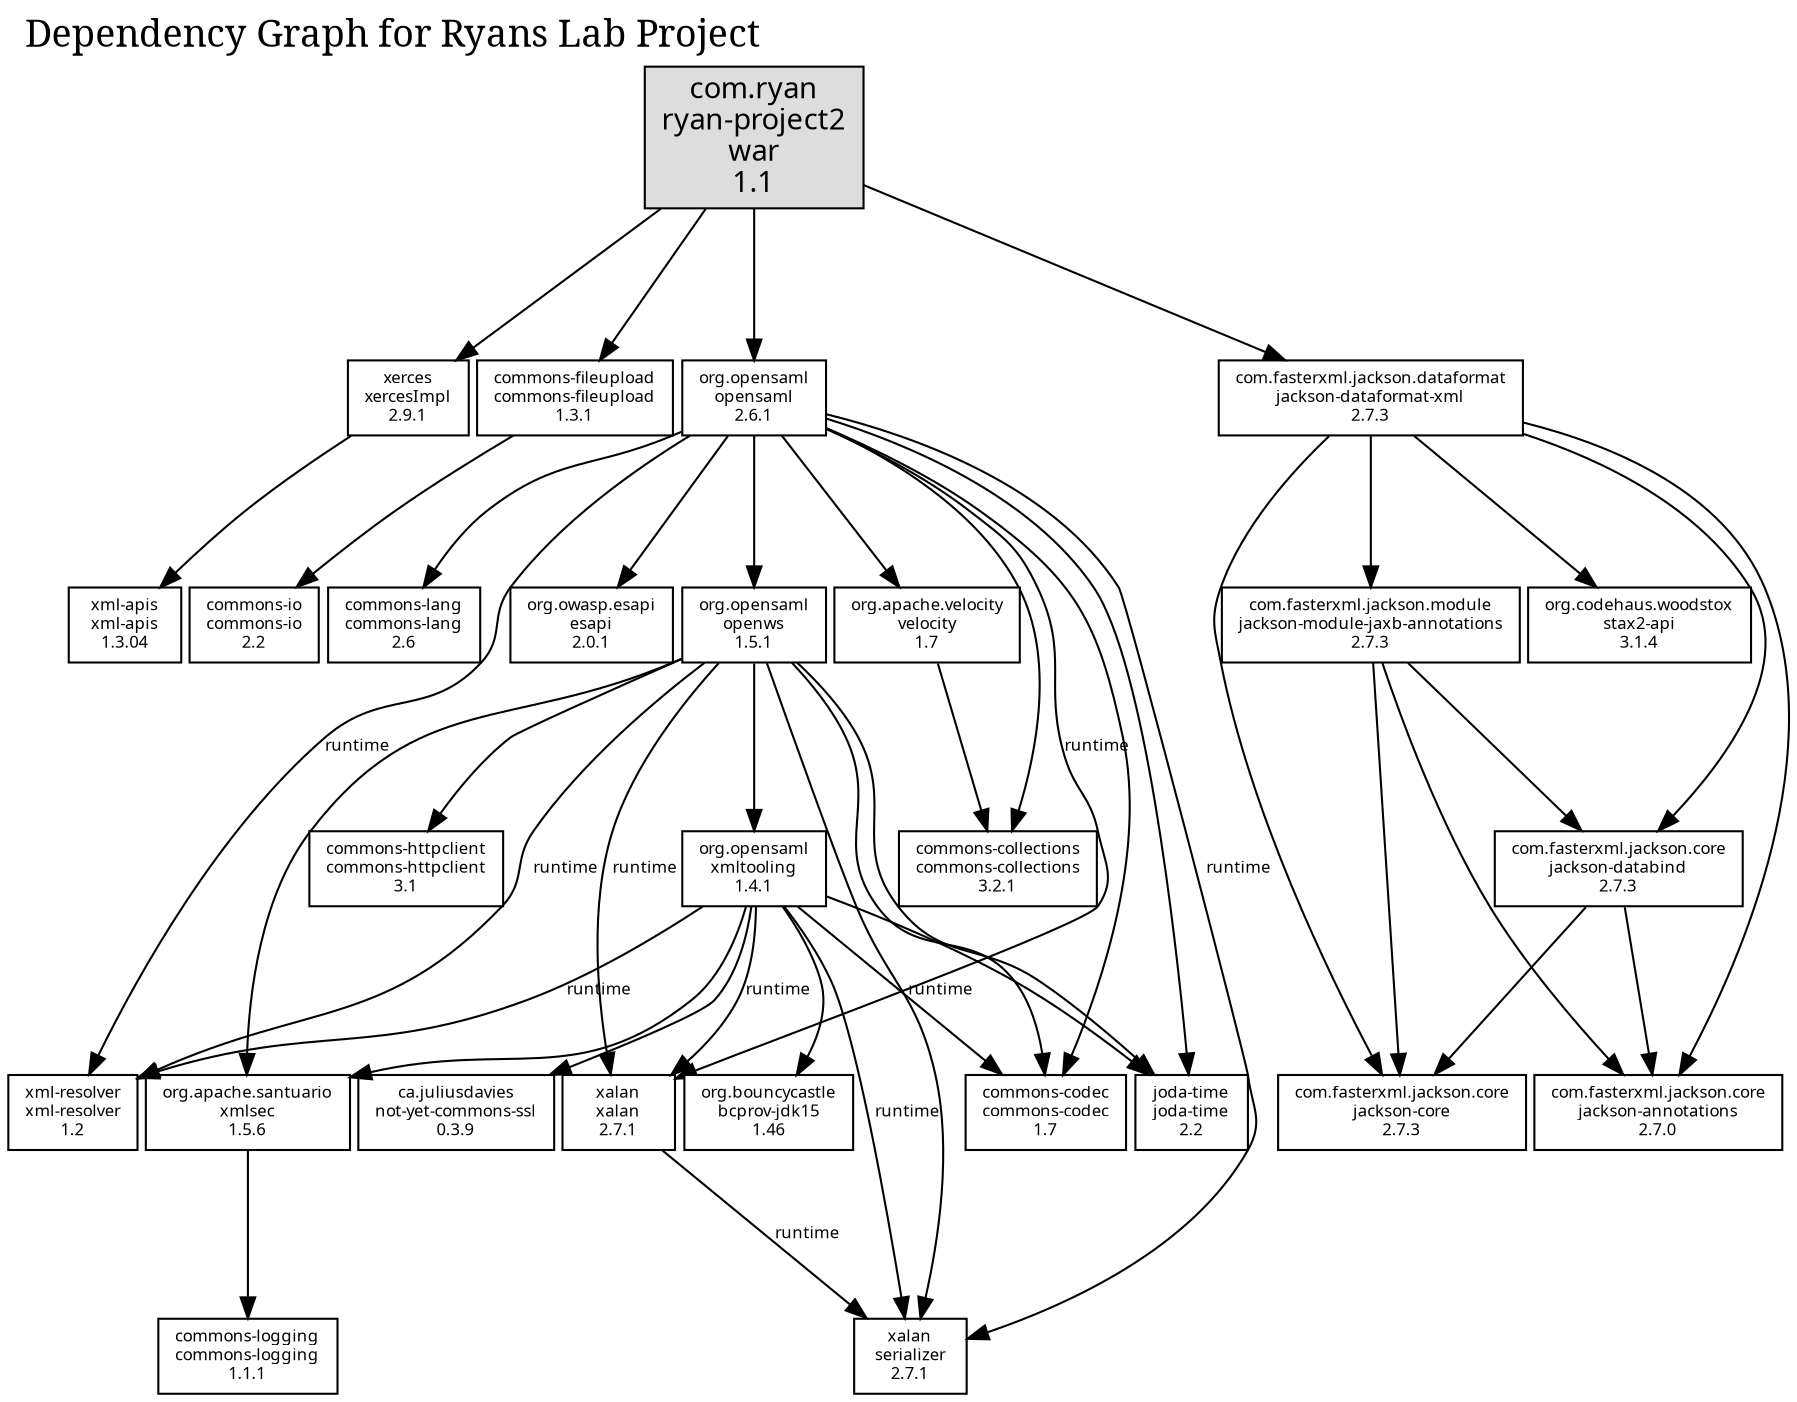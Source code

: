 digraph dependencies {
  graph [
    label="Dependency Graph for Ryans Lab Project"
    labeljust=l
    labelloc=t
    fontsize=18
    fontname="Serif"
    ranksep=1
    rankdir="TB"
    nodesep=.05
  ];
  node [
    fontsize=8
    fontname="SanSerif"
    shape="rectangle"
  ];
  edge [
    fontsize=8
    fontname="SanSerif"
  ];
  "com.ryan:ryan-project2:1.1" [
    fontsize=14.0
    label="com.ryan\nryan-project2\nwar\n1.1"
    color="black"
    fontcolor="black"
    fillcolor="#dddddd"
    style="solid,filled"
  ];
  "xerces:xercesImpl:2.9.1" [
    fontsize=8.0
    label="xerces\nxercesImpl\n2.9.1"
    color="black"
    fontcolor="black"
    fillcolor="white"
    style="solid,filled"
  ];
  "xml-apis:xml-apis:1.3.04" [
    fontsize=8.0
    label="xml-apis\nxml-apis\n1.3.04"
    color="black"
    fontcolor="black"
    fillcolor="white"
    style="solid,filled"
  ];
  "commons-fileupload:commons-fileupload:1.3.1" [
    fontsize=8.0
    label="commons-fileupload\ncommons-fileupload\n1.3.1"
    color="black"
    fontcolor="black"
    fillcolor="white"
    style="solid,filled"
  ];
  "commons-io:commons-io:2.2" [
    fontsize=8.0
    label="commons-io\ncommons-io\n2.2"
    color="black"
    fontcolor="black"
    fillcolor="white"
    style="solid,filled"
  ];
  "org.opensaml:opensaml:2.6.1" [
    fontsize=8.0
    label="org.opensaml\nopensaml\n2.6.1"
    color="black"
    fontcolor="black"
    fillcolor="white"
    style="solid,filled"
  ];
  "org.opensaml:openws:1.5.1" [
    fontsize=8.0
    label="org.opensaml\nopenws\n1.5.1"
    color="black"
    fontcolor="black"
    fillcolor="white"
    style="solid,filled"
  ];
  "org.opensaml:xmltooling:1.4.1" [
    fontsize=8.0
    label="org.opensaml\nxmltooling\n1.4.1"
    color="black"
    fontcolor="black"
    fillcolor="white"
    style="solid,filled"
  ];
  "org.bouncycastle:bcprov-jdk15:1.46" [
    fontsize=8.0
    label="org.bouncycastle\nbcprov-jdk15\n1.46"
    color="black"
    fontcolor="black"
    fillcolor="white"
    style="solid,filled"
  ];
  "commons-codec:commons-codec:1.7" [
    fontsize=8.0
    label="commons-codec\ncommons-codec\n1.7"
    color="black"
    fontcolor="black"
    fillcolor="white"
    style="solid,filled"
  ];
  "joda-time:joda-time:2.2" [
    fontsize=8.0
    label="joda-time\njoda-time\n2.2"
    color="black"
    fontcolor="black"
    fillcolor="white"
    style="solid,filled"
  ];
  "ca.juliusdavies:not-yet-commons-ssl:0.3.9" [
    fontsize=8.0
    label="ca.juliusdavies\nnot-yet-commons-ssl\n0.3.9"
    color="black"
    fontcolor="black"
    fillcolor="white"
    style="solid,filled"
  ];
  "org.apache.santuario:xmlsec:1.5.6" [
    fontsize=8.0
    label="org.apache.santuario\nxmlsec\n1.5.6"
    color="black"
    fontcolor="black"
    fillcolor="white"
    style="solid,filled"
  ];
  "xalan:serializer:2.7.1" [
    fontsize=8.0
    label="xalan\nserializer\n2.7.1"
    color="black"
    fontcolor="black"
    fillcolor="white"
    style="solid,filled"
  ];
  "xml-resolver:xml-resolver:1.2" [
    fontsize=8.0
    label="xml-resolver\nxml-resolver\n1.2"
    color="black"
    fontcolor="black"
    fillcolor="white"
    style="solid,filled"
  ];
  "xalan:xalan:2.7.1" [
    fontsize=8.0
    label="xalan\nxalan\n2.7.1"
    color="black"
    fontcolor="black"
    fillcolor="white"
    style="solid,filled"
  ];
  "commons-httpclient:commons-httpclient:3.1" [
    fontsize=8.0
    label="commons-httpclient\ncommons-httpclient\n3.1"
    color="black"
    fontcolor="black"
    fillcolor="white"
    style="solid,filled"
  ];
  "commons-logging:commons-logging:1.1.1" [
    fontsize=8.0
    label="commons-logging\ncommons-logging\n1.1.1"
    color="black"
    fontcolor="black"
    fillcolor="white"
    style="solid,filled"
  ];
  "commons-collections:commons-collections:3.2.1" [
    fontsize=8.0
    label="commons-collections\ncommons-collections\n3.2.1"
    color="black"
    fontcolor="black"
    fillcolor="white"
    style="solid,filled"
  ];
  "commons-lang:commons-lang:2.6" [
    fontsize=8.0
    label="commons-lang\ncommons-lang\n2.6"
    color="black"
    fontcolor="black"
    fillcolor="white"
    style="solid,filled"
  ];
  "org.apache.velocity:velocity:1.7" [
    fontsize=8.0
    label="org.apache.velocity\nvelocity\n1.7"
    color="black"
    fontcolor="black"
    fillcolor="white"
    style="solid,filled"
  ];
  "org.owasp.esapi:esapi:2.0.1" [
    fontsize=8.0
    label="org.owasp.esapi\nesapi\n2.0.1"
    color="black"
    fontcolor="black"
    fillcolor="white"
    style="solid,filled"
  ];
  "com.fasterxml.jackson.dataformat:jackson-dataformat-xml:2.7.3" [
    fontsize=8.0
    label="com.fasterxml.jackson.dataformat\njackson-dataformat-xml\n2.7.3"
    color="black"
    fontcolor="black"
    fillcolor="white"
    style="solid,filled"
  ];
  "com.fasterxml.jackson.core:jackson-core:2.7.3" [
    fontsize=8.0
    label="com.fasterxml.jackson.core\njackson-core\n2.7.3"
    color="black"
    fontcolor="black"
    fillcolor="white"
    style="solid,filled"
  ];
  "com.fasterxml.jackson.core:jackson-annotations:2.7.0" [
    fontsize=8.0
    label="com.fasterxml.jackson.core\njackson-annotations\n2.7.0"
    color="black"
    fontcolor="black"
    fillcolor="white"
    style="solid,filled"
  ];
  "com.fasterxml.jackson.core:jackson-databind:2.7.3" [
    fontsize=8.0
    label="com.fasterxml.jackson.core\njackson-databind\n2.7.3"
    color="black"
    fontcolor="black"
    fillcolor="white"
    style="solid,filled"
  ];
  "com.fasterxml.jackson.module:jackson-module-jaxb-annotations:2.7.3" [
    fontsize=8.0
    label="com.fasterxml.jackson.module\njackson-module-jaxb-annotations\n2.7.3"
    color="black"
    fontcolor="black"
    fillcolor="white"
    style="solid,filled"
  ];
  "org.codehaus.woodstox:stax2-api:3.1.4" [
    fontsize=8.0
    label="org.codehaus.woodstox\nstax2-api\n3.1.4"
    color="black"
    fontcolor="black"
    fillcolor="white"
    style="solid,filled"
  ];
  "xerces:xercesImpl:2.9.1" -> "xml-apis:xml-apis:1.3.04" [
    label=""
    style="solid"
    color="black"
    fontcolor="black"
    weight=4.0
  ];
  "com.ryan:ryan-project2:1.1" -> "xerces:xercesImpl:2.9.1" [
    label=""
    style="solid"
    color="black"
    fontcolor="black"
    weight=8.0
  ];
  "commons-fileupload:commons-fileupload:1.3.1" -> "commons-io:commons-io:2.2" [
    label=""
    style="solid"
    color="black"
    fontcolor="black"
    weight=4.0
  ];
  "com.ryan:ryan-project2:1.1" -> "commons-fileupload:commons-fileupload:1.3.1" [
    label=""
    style="solid"
    color="black"
    fontcolor="black"
    weight=8.0
  ];
  "org.opensaml:xmltooling:1.4.1" -> "org.bouncycastle:bcprov-jdk15:1.46" [
    label=""
    style="solid"
    color="black"
    fontcolor="black"
    weight=4.0
  ];
  "org.opensaml:xmltooling:1.4.1" -> "commons-codec:commons-codec:1.7" [
    label=""
    style="solid"
    color="black"
    fontcolor="black"
    weight=4.0
  ];
  "org.opensaml:xmltooling:1.4.1" -> "joda-time:joda-time:2.2" [
    label=""
    style="solid"
    color="black"
    fontcolor="black"
    weight=4.0
  ];
  "org.opensaml:xmltooling:1.4.1" -> "ca.juliusdavies:not-yet-commons-ssl:0.3.9" [
    label=""
    style="solid"
    color="black"
    fontcolor="black"
    weight=4.0
  ];
  "org.opensaml:xmltooling:1.4.1" -> "org.apache.santuario:xmlsec:1.5.6" [
    label=""
    style="solid"
    color="black"
    fontcolor="black"
    weight=8.0
  ];
  "org.opensaml:xmltooling:1.4.1" -> "xalan:serializer:2.7.1" [
    label="runtime"
    style="solid"
    color="black"
    fontcolor="black"
    weight=2.0
  ];
  "org.opensaml:xmltooling:1.4.1" -> "xml-resolver:xml-resolver:1.2" [
    label="runtime"
    style="solid"
    color="black"
    fontcolor="black"
    weight=2.0
  ];
  "org.opensaml:xmltooling:1.4.1" -> "xalan:xalan:2.7.1" [
    label="runtime"
    style="solid"
    color="black"
    fontcolor="black"
    weight=4.0
  ];
  "org.opensaml:openws:1.5.1" -> "org.opensaml:xmltooling:1.4.1" [
    label=""
    style="solid"
    color="black"
    fontcolor="black"
    weight=36.0
  ];
  "org.opensaml:openws:1.5.1" -> "commons-codec:commons-codec:1.7" [
    label=""
    style="solid"
    color="black"
    fontcolor="black"
    weight=4.0
  ];
  "org.opensaml:openws:1.5.1" -> "commons-httpclient:commons-httpclient:3.1" [
    label=""
    style="solid"
    color="black"
    fontcolor="black"
    weight=4.0
  ];
  "org.opensaml:openws:1.5.1" -> "joda-time:joda-time:2.2" [
    label=""
    style="solid"
    color="black"
    fontcolor="black"
    weight=4.0
  ];
  "org.apache.santuario:xmlsec:1.5.6" -> "commons-logging:commons-logging:1.1.1" [
    label=""
    style="solid"
    color="black"
    fontcolor="black"
    weight=4.0
  ];
  "org.opensaml:openws:1.5.1" -> "org.apache.santuario:xmlsec:1.5.6" [
    label=""
    style="solid"
    color="black"
    fontcolor="black"
    weight=8.0
  ];
  "org.opensaml:openws:1.5.1" -> "xalan:serializer:2.7.1" [
    label="runtime"
    style="solid"
    color="black"
    fontcolor="black"
    weight=2.0
  ];
  "org.opensaml:openws:1.5.1" -> "xml-resolver:xml-resolver:1.2" [
    label="runtime"
    style="solid"
    color="black"
    fontcolor="black"
    weight=2.0
  ];
  "org.opensaml:openws:1.5.1" -> "xalan:xalan:2.7.1" [
    label="runtime"
    style="solid"
    color="black"
    fontcolor="black"
    weight=4.0
  ];
  "org.opensaml:opensaml:2.6.1" -> "org.opensaml:openws:1.5.1" [
    label=""
    style="solid"
    color="black"
    fontcolor="black"
    weight=36.0
  ];
  "org.opensaml:opensaml:2.6.1" -> "commons-codec:commons-codec:1.7" [
    label=""
    style="solid"
    color="black"
    fontcolor="black"
    weight=4.0
  ];
  "org.opensaml:opensaml:2.6.1" -> "commons-collections:commons-collections:3.2.1" [
    label=""
    style="solid"
    color="black"
    fontcolor="black"
    weight=4.0
  ];
  "org.opensaml:opensaml:2.6.1" -> "commons-lang:commons-lang:2.6" [
    label=""
    style="solid"
    color="black"
    fontcolor="black"
    weight=4.0
  ];
  "org.apache.velocity:velocity:1.7" -> "commons-collections:commons-collections:3.2.1" [
    label=""
    style="solid"
    color="black"
    fontcolor="black"
    weight=4.0
  ];
  "org.opensaml:opensaml:2.6.1" -> "org.apache.velocity:velocity:1.7" [
    label=""
    style="solid"
    color="black"
    fontcolor="black"
    weight=8.0
  ];
  "org.opensaml:opensaml:2.6.1" -> "org.owasp.esapi:esapi:2.0.1" [
    label=""
    style="solid"
    color="black"
    fontcolor="black"
    weight=4.0
  ];
  "org.opensaml:opensaml:2.6.1" -> "joda-time:joda-time:2.2" [
    label=""
    style="solid"
    color="black"
    fontcolor="black"
    weight=4.0
  ];
  "org.opensaml:opensaml:2.6.1" -> "xalan:serializer:2.7.1" [
    label="runtime"
    style="solid"
    color="black"
    fontcolor="black"
    weight=2.0
  ];
  "org.opensaml:opensaml:2.6.1" -> "xml-resolver:xml-resolver:1.2" [
    label="runtime"
    style="solid"
    color="black"
    fontcolor="black"
    weight=2.0
  ];
  "xalan:xalan:2.7.1" -> "xalan:serializer:2.7.1" [
    label="runtime"
    style="solid"
    color="black"
    fontcolor="black"
    weight=2.0
  ];
  "org.opensaml:opensaml:2.6.1" -> "xalan:xalan:2.7.1" [
    label="runtime"
    style="solid"
    color="black"
    fontcolor="black"
    weight=4.0
  ];
  "com.ryan:ryan-project2:1.1" -> "org.opensaml:opensaml:2.6.1" [
    label=""
    style="solid"
    color="black"
    fontcolor="black"
    weight=44.0
  ];
  "com.fasterxml.jackson.dataformat:jackson-dataformat-xml:2.7.3" -> "com.fasterxml.jackson.core:jackson-core:2.7.3" [
    label=""
    style="solid"
    color="black"
    fontcolor="black"
    weight=4.0
  ];
  "com.fasterxml.jackson.dataformat:jackson-dataformat-xml:2.7.3" -> "com.fasterxml.jackson.core:jackson-annotations:2.7.0" [
    label=""
    style="solid"
    color="black"
    fontcolor="black"
    weight=4.0
  ];
  "com.fasterxml.jackson.core:jackson-databind:2.7.3" -> "com.fasterxml.jackson.core:jackson-annotations:2.7.0" [
    label=""
    style="solid"
    color="black"
    fontcolor="black"
    weight=4.0
  ];
  "com.fasterxml.jackson.core:jackson-databind:2.7.3" -> "com.fasterxml.jackson.core:jackson-core:2.7.3" [
    label=""
    style="solid"
    color="black"
    fontcolor="black"
    weight=4.0
  ];
  "com.fasterxml.jackson.dataformat:jackson-dataformat-xml:2.7.3" -> "com.fasterxml.jackson.core:jackson-databind:2.7.3" [
    label=""
    style="solid"
    color="black"
    fontcolor="black"
    weight=12.0
  ];
  "com.fasterxml.jackson.module:jackson-module-jaxb-annotations:2.7.3" -> "com.fasterxml.jackson.core:jackson-core:2.7.3" [
    label=""
    style="solid"
    color="black"
    fontcolor="black"
    weight=4.0
  ];
  "com.fasterxml.jackson.module:jackson-module-jaxb-annotations:2.7.3" -> "com.fasterxml.jackson.core:jackson-annotations:2.7.0" [
    label=""
    style="solid"
    color="black"
    fontcolor="black"
    weight=4.0
  ];
  "com.fasterxml.jackson.module:jackson-module-jaxb-annotations:2.7.3" -> "com.fasterxml.jackson.core:jackson-databind:2.7.3" [
    label=""
    style="solid"
    color="black"
    fontcolor="black"
    weight=12.0
  ];
  "com.fasterxml.jackson.dataformat:jackson-dataformat-xml:2.7.3" -> "com.fasterxml.jackson.module:jackson-module-jaxb-annotations:2.7.3" [
    label=""
    style="solid"
    color="black"
    fontcolor="black"
    weight=16.0
  ];
  "com.fasterxml.jackson.dataformat:jackson-dataformat-xml:2.7.3" -> "org.codehaus.woodstox:stax2-api:3.1.4" [
    label=""
    style="solid"
    color="black"
    fontcolor="black"
    weight=4.0
  ];
  "com.ryan:ryan-project2:1.1" -> "com.fasterxml.jackson.dataformat:jackson-dataformat-xml:2.7.3" [
    label=""
    style="solid"
    color="black"
    fontcolor="black"
    weight=24.0
  ];
}
